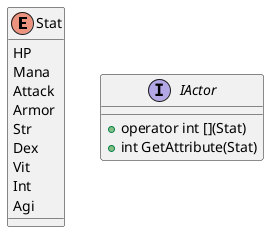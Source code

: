 ﻿@startuml
'https://plantuml.com/class-diagram

enum Stat
{
	HP
	Mana
	Attack
	Armor
	Str
	Dex
	Vit
	Int
	Agi
}

interface IActor
{
	+ operator int [](Stat)
	+ int GetAttribute(Stat)
}


@enduml